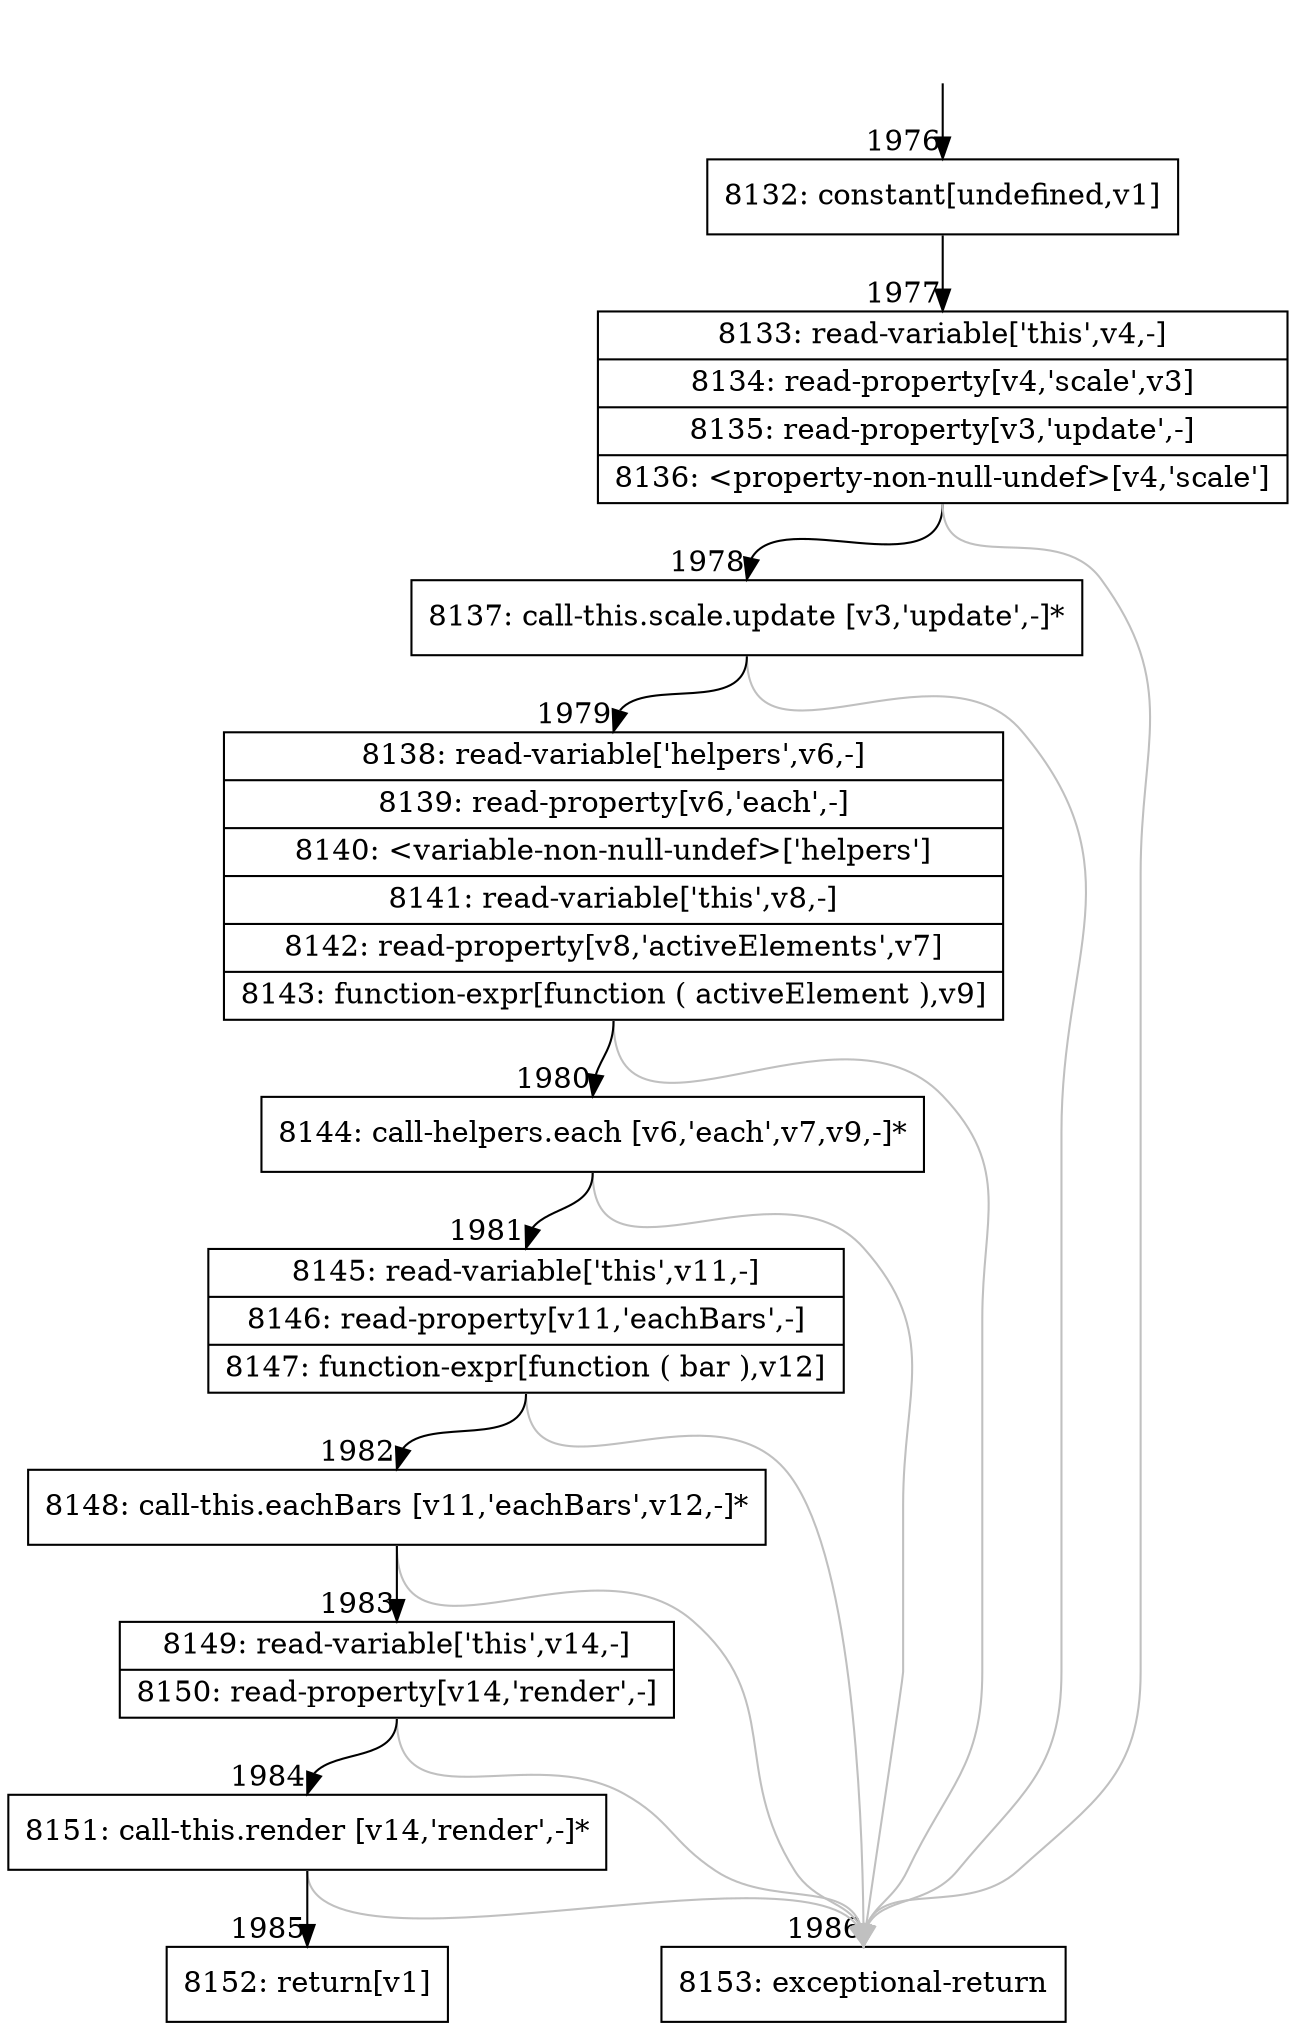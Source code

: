 digraph {
rankdir="TD"
BB_entry177[shape=none,label=""];
BB_entry177 -> BB1976 [tailport=s, headport=n, headlabel="    1976"]
BB1976 [shape=record label="{8132: constant[undefined,v1]}" ] 
BB1976 -> BB1977 [tailport=s, headport=n, headlabel="      1977"]
BB1977 [shape=record label="{8133: read-variable['this',v4,-]|8134: read-property[v4,'scale',v3]|8135: read-property[v3,'update',-]|8136: \<property-non-null-undef\>[v4,'scale']}" ] 
BB1977 -> BB1978 [tailport=s, headport=n, headlabel="      1978"]
BB1977 -> BB1986 [tailport=s, headport=n, color=gray, headlabel="      1986"]
BB1978 [shape=record label="{8137: call-this.scale.update [v3,'update',-]*}" ] 
BB1978 -> BB1979 [tailport=s, headport=n, headlabel="      1979"]
BB1978 -> BB1986 [tailport=s, headport=n, color=gray]
BB1979 [shape=record label="{8138: read-variable['helpers',v6,-]|8139: read-property[v6,'each',-]|8140: \<variable-non-null-undef\>['helpers']|8141: read-variable['this',v8,-]|8142: read-property[v8,'activeElements',v7]|8143: function-expr[function ( activeElement ),v9]}" ] 
BB1979 -> BB1980 [tailport=s, headport=n, headlabel="      1980"]
BB1979 -> BB1986 [tailport=s, headport=n, color=gray]
BB1980 [shape=record label="{8144: call-helpers.each [v6,'each',v7,v9,-]*}" ] 
BB1980 -> BB1981 [tailport=s, headport=n, headlabel="      1981"]
BB1980 -> BB1986 [tailport=s, headport=n, color=gray]
BB1981 [shape=record label="{8145: read-variable['this',v11,-]|8146: read-property[v11,'eachBars',-]|8147: function-expr[function ( bar ),v12]}" ] 
BB1981 -> BB1982 [tailport=s, headport=n, headlabel="      1982"]
BB1981 -> BB1986 [tailport=s, headport=n, color=gray]
BB1982 [shape=record label="{8148: call-this.eachBars [v11,'eachBars',v12,-]*}" ] 
BB1982 -> BB1983 [tailport=s, headport=n, headlabel="      1983"]
BB1982 -> BB1986 [tailport=s, headport=n, color=gray]
BB1983 [shape=record label="{8149: read-variable['this',v14,-]|8150: read-property[v14,'render',-]}" ] 
BB1983 -> BB1984 [tailport=s, headport=n, headlabel="      1984"]
BB1983 -> BB1986 [tailport=s, headport=n, color=gray]
BB1984 [shape=record label="{8151: call-this.render [v14,'render',-]*}" ] 
BB1984 -> BB1985 [tailport=s, headport=n, headlabel="      1985"]
BB1984 -> BB1986 [tailport=s, headport=n, color=gray]
BB1985 [shape=record label="{8152: return[v1]}" ] 
BB1986 [shape=record label="{8153: exceptional-return}" ] 
//#$~ 2174
}
